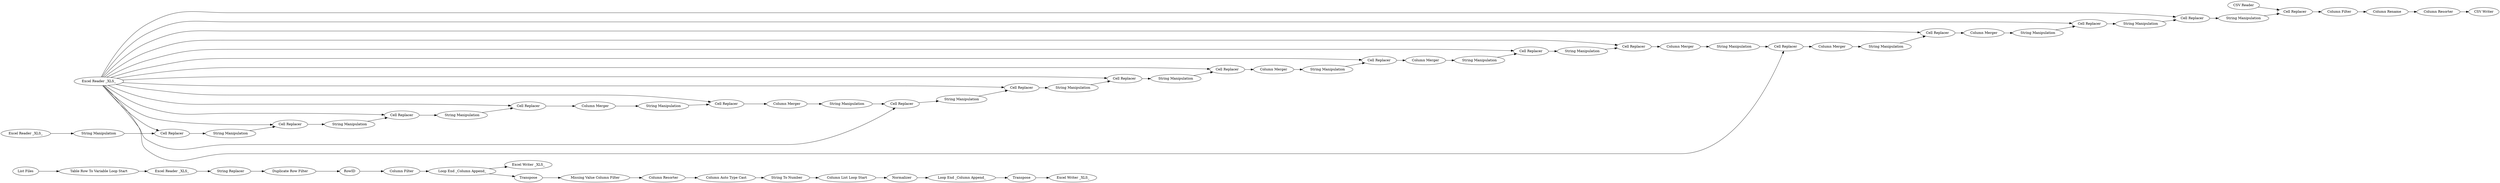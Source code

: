 digraph {
	41 -> 42
	583 -> 584
	579 -> 580
	40 -> 41
	578 -> 574
	22 -> 23
	545 -> 592
	586 -> 587
	567 -> 582
	592 -> 593
	585 -> 586
	16 -> 30
	24 -> 16
	580 -> 581
	571 -> 566
	576 -> 572
	581 -> 591
	566 -> 567
	590 -> 600
	545 -> 563
	30 -> 14
	600 -> 601
	545 -> 580
	548 -> 560
	20 -> 27
	31 -> 39
	545 -> 561
	584 -> 588
	588 -> 589
	605 -> 603
	570 -> 571
	603 -> 607
	591 -> 592
	606 -> 605
	569 -> 576
	573 -> 578
	599 -> 594
	36 -> 37
	572 -> 573
	34 -> 36
	561 -> 562
	601 -> 585
	35 -> 34
	593 -> 598
	545 -> 601
	562 -> 563
	545 -> 571
	39 -> 40
	17 -> 20
	574 -> 575
	582 -> 583
	594 -> 595
	564 -> 565
	595 -> 604
	545 -> 567
	565 -> 568
	37 -> 38
	545 -> 569
	589 -> 590
	545 -> 575
	568 -> 569
	14 -> 17
	23 -> 24
	545 -> 573
	20 -> 31
	607 -> 608
	545 -> 586
	575 -> 570
	545 -> 565
	560 -> 561
	563 -> 564
	587 -> 579
	545 -> 583
	608 -> 602
	545 -> 599
	545 -> 595
	604 -> 605
	598 -> 599
	42 -> 35
	545 -> 589
	545 [label="Excel Reader _XLS_"]
	27 [label="Excel Writer _XLS_"]
	570 [label="String Manipulation"]
	584 [label="Column Merger"]
	564 [label="String Manipulation"]
	582 [label="String Manipulation"]
	587 [label="Column Merger"]
	607 [label="Column Rename"]
	601 [label="Cell Replacer"]
	576 [label="Column Merger"]
	17 [label="Column Filter"]
	581 [label="Column Merger"]
	603 [label="Column Filter"]
	24 [label="Excel Reader _XLS_"]
	578 [label="Column Merger"]
	561 [label="Cell Replacer"]
	588 [label="String Manipulation"]
	573 [label="Cell Replacer"]
	41 [label="Column Auto Type Cast"]
	31 [label=Transpose]
	565 [label="Cell Replacer"]
	589 [label="Cell Replacer"]
	602 [label="CSV Writer"]
	571 [label="Cell Replacer"]
	566 [label="String Manipulation"]
	585 [label="String Manipulation"]
	598 [label="String Manipulation"]
	16 [label="String Replacer"]
	579 [label="String Manipulation"]
	580 [label="Cell Replacer"]
	590 [label="Column Merger"]
	548 [label="Excel Reader _XLS_"]
	42 [label="String To Number"]
	600 [label="String Manipulation"]
	22 [label="List Files"]
	595 [label="Cell Replacer"]
	583 [label="Cell Replacer"]
	23 [label="Table Row To Variable Loop Start"]
	567 [label="Cell Replacer"]
	592 [label="Cell Replacer"]
	563 [label="Cell Replacer"]
	560 [label="String Manipulation"]
	14 [label=RowID]
	591 [label="String Manipulation"]
	569 [label="Cell Replacer"]
	575 [label="Cell Replacer"]
	38 [label="Excel Writer _XLS_"]
	608 [label="Column Resorter"]
	594 [label="String Manipulation"]
	605 [label="Cell Replacer"]
	20 [label="Loop End _Column Append_"]
	35 [label="Column List Loop Start"]
	599 [label="Cell Replacer"]
	34 [label=Normalizer]
	574 [label="String Manipulation"]
	36 [label="Loop End _Column Append_"]
	572 [label="String Manipulation"]
	604 [label="String Manipulation"]
	606 [label="CSV Reader"]
	593 [label="Column Merger"]
	40 [label="Column Resorter"]
	586 [label="Cell Replacer"]
	39 [label="Missing Value Column Filter"]
	562 [label="String Manipulation"]
	30 [label="Duplicate Row Filter"]
	37 [label=Transpose]
	568 [label="String Manipulation"]
	rankdir=LR
}
